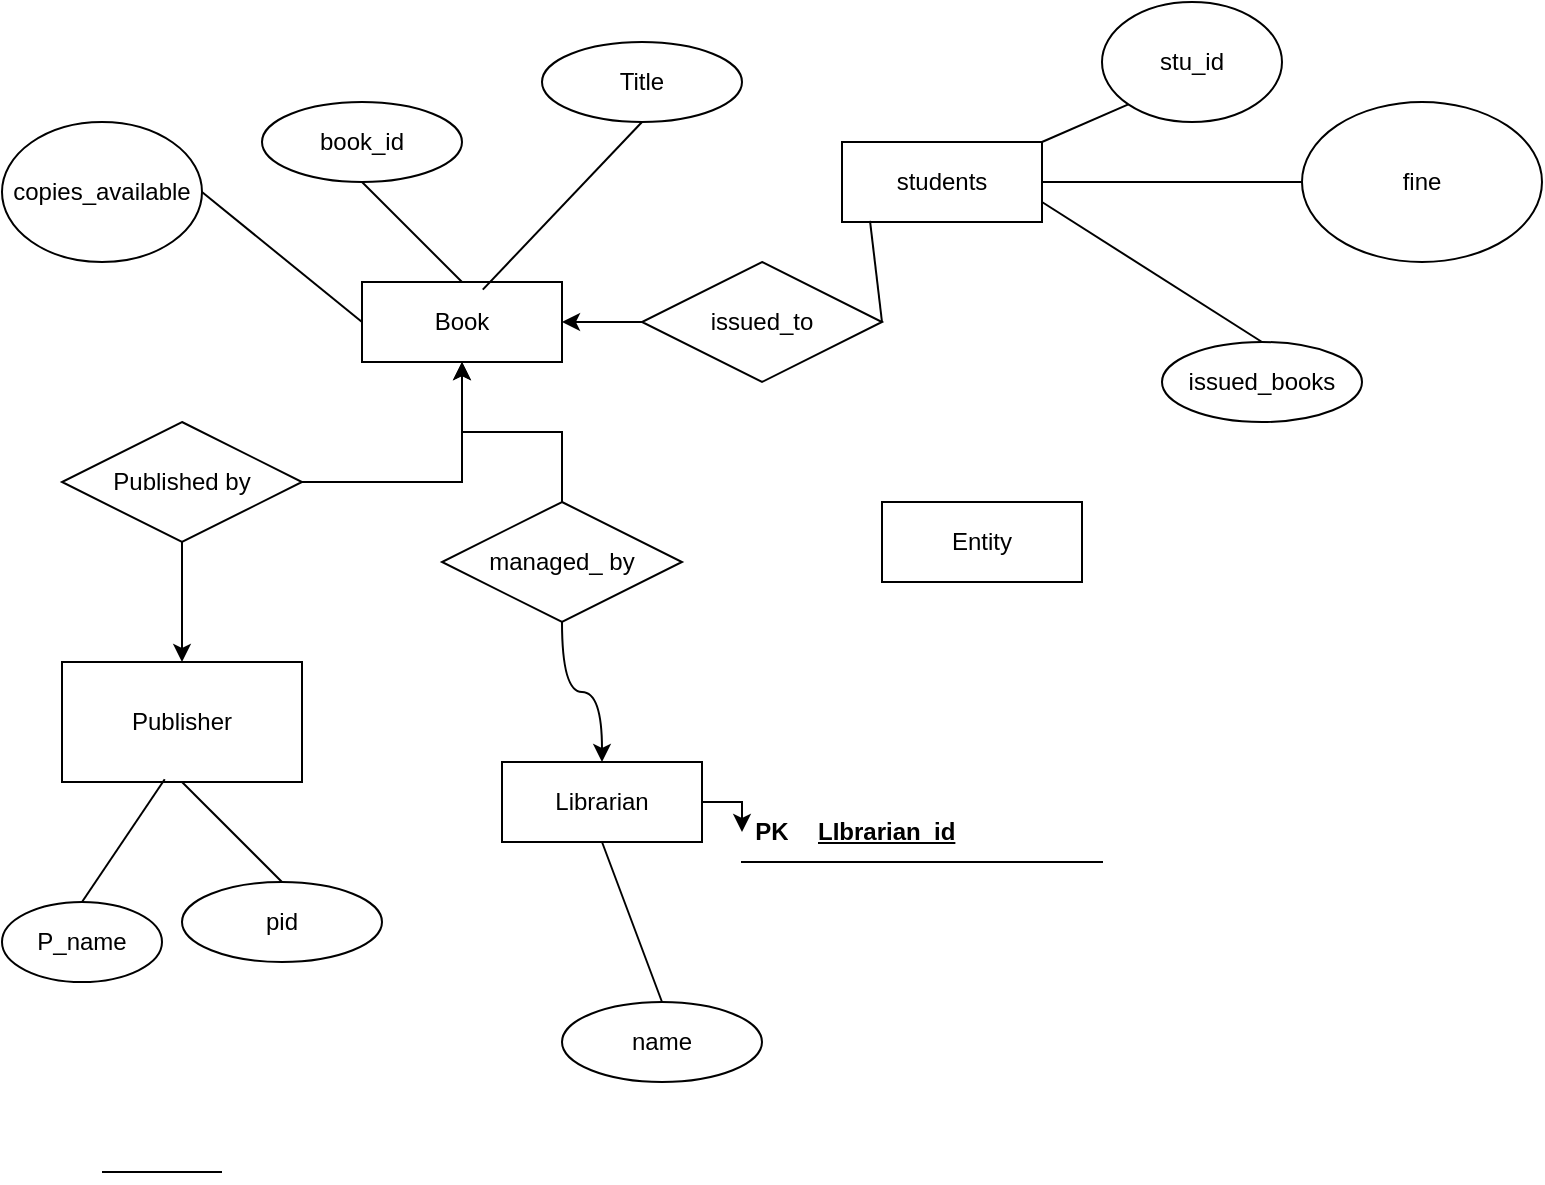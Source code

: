 <mxfile version="26.0.10">
  <diagram name="Page-1" id="YXp1oJwWRMi4c3kVjSs1">
    <mxGraphModel dx="613" dy="1830" grid="1" gridSize="10" guides="1" tooltips="1" connect="1" arrows="1" fold="1" page="1" pageScale="1" pageWidth="827" pageHeight="1169" math="0" shadow="0">
      <root>
        <mxCell id="0" />
        <mxCell id="1" parent="0" />
        <mxCell id="Z83AcEnTEmYaqXhDOcuW-1" value="Entity" style="whiteSpace=wrap;html=1;align=center;" vertex="1" parent="1">
          <mxGeometry x="440" y="220" width="100" height="40" as="geometry" />
        </mxCell>
        <object label="Book" id="Z83AcEnTEmYaqXhDOcuW-2">
          <mxCell style="whiteSpace=wrap;html=1;align=center;" vertex="1" parent="1">
            <mxGeometry x="180" y="110" width="100" height="40" as="geometry" />
          </mxCell>
        </object>
        <mxCell id="Z83AcEnTEmYaqXhDOcuW-3" value="students" style="whiteSpace=wrap;html=1;align=center;" vertex="1" parent="1">
          <mxGeometry x="420" y="40" width="100" height="40" as="geometry" />
        </mxCell>
        <mxCell id="Z83AcEnTEmYaqXhDOcuW-38" value="" style="edgeStyle=orthogonalEdgeStyle;rounded=0;orthogonalLoop=1;jettySize=auto;html=1;" edge="1" parent="1" source="Z83AcEnTEmYaqXhDOcuW-4" target="Z83AcEnTEmYaqXhDOcuW-40">
          <mxGeometry relative="1" as="geometry">
            <mxPoint x="370" y="370" as="targetPoint" />
          </mxGeometry>
        </mxCell>
        <mxCell id="Z83AcEnTEmYaqXhDOcuW-4" value="Librarian" style="whiteSpace=wrap;html=1;align=center;" vertex="1" parent="1">
          <mxGeometry x="250" y="350" width="100" height="40" as="geometry" />
        </mxCell>
        <mxCell id="Z83AcEnTEmYaqXhDOcuW-10" value="book_id" style="ellipse;whiteSpace=wrap;html=1;align=center;" vertex="1" parent="1">
          <mxGeometry x="130" y="20" width="100" height="40" as="geometry" />
        </mxCell>
        <mxCell id="Z83AcEnTEmYaqXhDOcuW-13" value="Title" style="ellipse;whiteSpace=wrap;html=1;align=center;" vertex="1" parent="1">
          <mxGeometry x="270" y="-10" width="100" height="40" as="geometry" />
        </mxCell>
        <mxCell id="Z83AcEnTEmYaqXhDOcuW-23" value="" style="edgeStyle=orthogonalEdgeStyle;rounded=0;orthogonalLoop=1;jettySize=auto;html=1;" edge="1" parent="1" source="Z83AcEnTEmYaqXhDOcuW-21" target="Z83AcEnTEmYaqXhDOcuW-22">
          <mxGeometry relative="1" as="geometry" />
        </mxCell>
        <mxCell id="Z83AcEnTEmYaqXhDOcuW-33" style="edgeStyle=orthogonalEdgeStyle;rounded=0;orthogonalLoop=1;jettySize=auto;html=1;exitX=1;exitY=0.5;exitDx=0;exitDy=0;" edge="1" parent="1" source="Z83AcEnTEmYaqXhDOcuW-21" target="Z83AcEnTEmYaqXhDOcuW-2">
          <mxGeometry relative="1" as="geometry" />
        </mxCell>
        <mxCell id="Z83AcEnTEmYaqXhDOcuW-21" value="Published by" style="shape=rhombus;perimeter=rhombusPerimeter;whiteSpace=wrap;html=1;align=center;" vertex="1" parent="1">
          <mxGeometry x="30" y="180" width="120" height="60" as="geometry" />
        </mxCell>
        <mxCell id="Z83AcEnTEmYaqXhDOcuW-22" value="Publisher" style="whiteSpace=wrap;html=1;" vertex="1" parent="1">
          <mxGeometry x="30" y="300" width="120" height="60" as="geometry" />
        </mxCell>
        <mxCell id="Z83AcEnTEmYaqXhDOcuW-24" value="P_name" style="ellipse;whiteSpace=wrap;html=1;" vertex="1" parent="1">
          <mxGeometry y="420" width="80" height="40" as="geometry" />
        </mxCell>
        <mxCell id="Z83AcEnTEmYaqXhDOcuW-28" style="edgeStyle=orthogonalEdgeStyle;rounded=0;orthogonalLoop=1;jettySize=auto;html=1;exitX=0.5;exitY=1;exitDx=0;exitDy=0;" edge="1" parent="1" source="Z83AcEnTEmYaqXhDOcuW-24" target="Z83AcEnTEmYaqXhDOcuW-24">
          <mxGeometry relative="1" as="geometry" />
        </mxCell>
        <mxCell id="Z83AcEnTEmYaqXhDOcuW-31" value="pid" style="ellipse;whiteSpace=wrap;html=1;align=center;" vertex="1" parent="1">
          <mxGeometry x="90" y="410" width="100" height="40" as="geometry" />
        </mxCell>
        <mxCell id="Z83AcEnTEmYaqXhDOcuW-35" style="edgeStyle=orthogonalEdgeStyle;rounded=0;orthogonalLoop=1;jettySize=auto;html=1;exitX=0.5;exitY=0;exitDx=0;exitDy=0;entryX=0.5;entryY=1;entryDx=0;entryDy=0;" edge="1" parent="1" source="Z83AcEnTEmYaqXhDOcuW-34" target="Z83AcEnTEmYaqXhDOcuW-2">
          <mxGeometry relative="1" as="geometry" />
        </mxCell>
        <mxCell id="Z83AcEnTEmYaqXhDOcuW-36" style="rounded=0;orthogonalLoop=1;jettySize=auto;html=1;exitX=0.5;exitY=1;exitDx=0;exitDy=0;edgeStyle=orthogonalEdgeStyle;curved=1;" edge="1" parent="1" source="Z83AcEnTEmYaqXhDOcuW-34" target="Z83AcEnTEmYaqXhDOcuW-4">
          <mxGeometry relative="1" as="geometry" />
        </mxCell>
        <mxCell id="Z83AcEnTEmYaqXhDOcuW-34" value="managed_ by" style="shape=rhombus;perimeter=rhombusPerimeter;whiteSpace=wrap;html=1;align=center;" vertex="1" parent="1">
          <mxGeometry x="220" y="220" width="120" height="60" as="geometry" />
        </mxCell>
        <mxCell id="Z83AcEnTEmYaqXhDOcuW-39" value="" style="shape=table;startSize=0;container=1;collapsible=1;childLayout=tableLayout;fixedRows=1;rowLines=0;fontStyle=0;align=center;resizeLast=1;strokeColor=none;fillColor=none;collapsible=0;" vertex="1" parent="1">
          <mxGeometry x="370" y="370" width="180" height="30" as="geometry" />
        </mxCell>
        <mxCell id="Z83AcEnTEmYaqXhDOcuW-40" value="" style="shape=tableRow;horizontal=0;startSize=0;swimlaneHead=0;swimlaneBody=0;fillColor=none;collapsible=0;dropTarget=0;points=[[0,0.5],[1,0.5]];portConstraint=eastwest;top=0;left=0;right=0;bottom=1;" vertex="1" parent="Z83AcEnTEmYaqXhDOcuW-39">
          <mxGeometry width="180" height="30" as="geometry" />
        </mxCell>
        <mxCell id="Z83AcEnTEmYaqXhDOcuW-41" value="PK" style="shape=partialRectangle;connectable=0;fillColor=none;top=0;left=0;bottom=0;right=0;fontStyle=1;overflow=hidden;whiteSpace=wrap;html=1;" vertex="1" parent="Z83AcEnTEmYaqXhDOcuW-40">
          <mxGeometry width="30" height="30" as="geometry">
            <mxRectangle width="30" height="30" as="alternateBounds" />
          </mxGeometry>
        </mxCell>
        <mxCell id="Z83AcEnTEmYaqXhDOcuW-42" value="LIbrarian_id" style="shape=partialRectangle;connectable=0;fillColor=none;top=0;left=0;bottom=0;right=0;align=left;spacingLeft=6;fontStyle=5;overflow=hidden;whiteSpace=wrap;html=1;" vertex="1" parent="Z83AcEnTEmYaqXhDOcuW-40">
          <mxGeometry x="30" width="150" height="30" as="geometry">
            <mxRectangle width="150" height="30" as="alternateBounds" />
          </mxGeometry>
        </mxCell>
        <mxCell id="Z83AcEnTEmYaqXhDOcuW-43" value="fine" style="ellipse;whiteSpace=wrap;html=1;" vertex="1" parent="1">
          <mxGeometry x="650" y="20" width="120" height="80" as="geometry" />
        </mxCell>
        <mxCell id="Z83AcEnTEmYaqXhDOcuW-44" value="" style="endArrow=none;html=1;rounded=0;entryX=0;entryY=0.5;entryDx=0;entryDy=0;exitX=1;exitY=0.5;exitDx=0;exitDy=0;" edge="1" parent="1" source="Z83AcEnTEmYaqXhDOcuW-3" target="Z83AcEnTEmYaqXhDOcuW-43">
          <mxGeometry width="50" height="50" relative="1" as="geometry">
            <mxPoint x="420" y="500" as="sourcePoint" />
            <mxPoint x="480" y="500" as="targetPoint" />
          </mxGeometry>
        </mxCell>
        <mxCell id="Z83AcEnTEmYaqXhDOcuW-45" value="" style="endArrow=none;html=1;rounded=0;entryX=0.5;entryY=0;entryDx=0;entryDy=0;exitX=0.5;exitY=1;exitDx=0;exitDy=0;" edge="1" parent="1" source="Z83AcEnTEmYaqXhDOcuW-22" target="Z83AcEnTEmYaqXhDOcuW-31">
          <mxGeometry width="50" height="50" relative="1" as="geometry">
            <mxPoint x="50" y="410" as="sourcePoint" />
            <mxPoint x="206" y="410" as="targetPoint" />
          </mxGeometry>
        </mxCell>
        <mxCell id="Z83AcEnTEmYaqXhDOcuW-46" value="" style="endArrow=none;html=1;rounded=0;entryX=0.5;entryY=0;entryDx=0;entryDy=0;exitX=0.428;exitY=0.977;exitDx=0;exitDy=0;exitPerimeter=0;" edge="1" parent="1" source="Z83AcEnTEmYaqXhDOcuW-22" target="Z83AcEnTEmYaqXhDOcuW-24">
          <mxGeometry width="50" height="50" relative="1" as="geometry">
            <mxPoint x="-20" y="410" as="sourcePoint" />
            <mxPoint x="136" y="410" as="targetPoint" />
          </mxGeometry>
        </mxCell>
        <mxCell id="Z83AcEnTEmYaqXhDOcuW-47" value="" style="endArrow=none;html=1;rounded=0;entryX=0.5;entryY=0;entryDx=0;entryDy=0;exitX=0.5;exitY=1;exitDx=0;exitDy=0;" edge="1" parent="1" source="Z83AcEnTEmYaqXhDOcuW-10" target="Z83AcEnTEmYaqXhDOcuW-2">
          <mxGeometry width="50" height="50" relative="1" as="geometry">
            <mxPoint x="50" y="90" as="sourcePoint" />
            <mxPoint x="206" y="90" as="targetPoint" />
          </mxGeometry>
        </mxCell>
        <mxCell id="Z83AcEnTEmYaqXhDOcuW-48" value="" style="endArrow=none;html=1;rounded=0;entryX=0.5;entryY=1;entryDx=0;entryDy=0;exitX=0.604;exitY=0.095;exitDx=0;exitDy=0;exitPerimeter=0;" edge="1" parent="1" source="Z83AcEnTEmYaqXhDOcuW-2" target="Z83AcEnTEmYaqXhDOcuW-13">
          <mxGeometry width="50" height="50" relative="1" as="geometry">
            <mxPoint x="270" y="50" as="sourcePoint" />
            <mxPoint x="426" y="50" as="targetPoint" />
          </mxGeometry>
        </mxCell>
        <mxCell id="Z83AcEnTEmYaqXhDOcuW-49" value="" style="endArrow=none;html=1;rounded=0;entryX=0.14;entryY=0.985;entryDx=0;entryDy=0;exitX=1;exitY=0.5;exitDx=0;exitDy=0;entryPerimeter=0;" edge="1" parent="1" source="Z83AcEnTEmYaqXhDOcuW-52" target="Z83AcEnTEmYaqXhDOcuW-3">
          <mxGeometry width="50" height="50" relative="1" as="geometry">
            <mxPoint x="290" y="110" as="sourcePoint" />
            <mxPoint x="446" y="110" as="targetPoint" />
          </mxGeometry>
        </mxCell>
        <mxCell id="Z83AcEnTEmYaqXhDOcuW-50" value="stu_id" style="ellipse;whiteSpace=wrap;html=1;" vertex="1" parent="1">
          <mxGeometry x="550" y="-30" width="90" height="60" as="geometry" />
        </mxCell>
        <mxCell id="Z83AcEnTEmYaqXhDOcuW-51" value="" style="endArrow=none;html=1;rounded=0;entryX=0;entryY=1;entryDx=0;entryDy=0;exitX=1;exitY=0;exitDx=0;exitDy=0;" edge="1" parent="1" source="Z83AcEnTEmYaqXhDOcuW-3" target="Z83AcEnTEmYaqXhDOcuW-50">
          <mxGeometry width="50" height="50" relative="1" as="geometry">
            <mxPoint x="420" y="9.41" as="sourcePoint" />
            <mxPoint x="576" y="9.41" as="targetPoint" />
          </mxGeometry>
        </mxCell>
        <mxCell id="Z83AcEnTEmYaqXhDOcuW-53" style="edgeStyle=orthogonalEdgeStyle;rounded=0;orthogonalLoop=1;jettySize=auto;html=1;exitX=0;exitY=0.5;exitDx=0;exitDy=0;entryX=1;entryY=0.5;entryDx=0;entryDy=0;" edge="1" parent="1" source="Z83AcEnTEmYaqXhDOcuW-52" target="Z83AcEnTEmYaqXhDOcuW-2">
          <mxGeometry relative="1" as="geometry" />
        </mxCell>
        <mxCell id="Z83AcEnTEmYaqXhDOcuW-52" value="issued_to" style="shape=rhombus;perimeter=rhombusPerimeter;whiteSpace=wrap;html=1;align=center;" vertex="1" parent="1">
          <mxGeometry x="320" y="100" width="120" height="60" as="geometry" />
        </mxCell>
        <mxCell id="Z83AcEnTEmYaqXhDOcuW-54" value="name" style="ellipse;whiteSpace=wrap;html=1;align=center;" vertex="1" parent="1">
          <mxGeometry x="280" y="470" width="100" height="40" as="geometry" />
        </mxCell>
        <mxCell id="Z83AcEnTEmYaqXhDOcuW-55" value="" style="endArrow=none;html=1;rounded=0;entryX=0.5;entryY=0;entryDx=0;entryDy=0;exitX=0.5;exitY=1;exitDx=0;exitDy=0;" edge="1" parent="1" target="Z83AcEnTEmYaqXhDOcuW-54" source="Z83AcEnTEmYaqXhDOcuW-4">
          <mxGeometry width="50" height="50" relative="1" as="geometry">
            <mxPoint x="280" y="420" as="sourcePoint" />
            <mxPoint x="396" y="470" as="targetPoint" />
          </mxGeometry>
        </mxCell>
        <mxCell id="Z83AcEnTEmYaqXhDOcuW-56" value="copies_available" style="ellipse;whiteSpace=wrap;html=1;align=center;direction=south;" vertex="1" parent="1">
          <mxGeometry y="30" width="100" height="70" as="geometry" />
        </mxCell>
        <mxCell id="Z83AcEnTEmYaqXhDOcuW-57" value="" style="endArrow=none;html=1;rounded=0;entryX=0.5;entryY=0;entryDx=0;entryDy=0;exitX=0;exitY=0.5;exitDx=0;exitDy=0;" edge="1" parent="1" target="Z83AcEnTEmYaqXhDOcuW-56" source="Z83AcEnTEmYaqXhDOcuW-2">
          <mxGeometry width="50" height="50" relative="1" as="geometry">
            <mxPoint x="30" y="10" as="sourcePoint" />
            <mxPoint x="146" y="60" as="targetPoint" />
          </mxGeometry>
        </mxCell>
        <mxCell id="Z83AcEnTEmYaqXhDOcuW-58" value="issued_books" style="ellipse;whiteSpace=wrap;html=1;align=center;" vertex="1" parent="1">
          <mxGeometry x="580" y="140" width="100" height="40" as="geometry" />
        </mxCell>
        <mxCell id="Z83AcEnTEmYaqXhDOcuW-59" value="" style="endArrow=none;html=1;rounded=0;entryX=0.5;entryY=0;entryDx=0;entryDy=0;exitX=1;exitY=0.75;exitDx=0;exitDy=0;" edge="1" parent="1" target="Z83AcEnTEmYaqXhDOcuW-58" source="Z83AcEnTEmYaqXhDOcuW-3">
          <mxGeometry width="50" height="50" relative="1" as="geometry">
            <mxPoint x="580" y="90" as="sourcePoint" />
            <mxPoint x="696" y="140" as="targetPoint" />
          </mxGeometry>
        </mxCell>
        <mxCell id="Z83AcEnTEmYaqXhDOcuW-60" value="" style="line;strokeWidth=1;rotatable=0;dashed=0;labelPosition=right;align=left;verticalAlign=middle;spacingTop=0;spacingLeft=6;points=[];portConstraint=eastwest;" vertex="1" parent="1">
          <mxGeometry x="50" y="550" width="60" height="10" as="geometry" />
        </mxCell>
      </root>
    </mxGraphModel>
  </diagram>
</mxfile>
